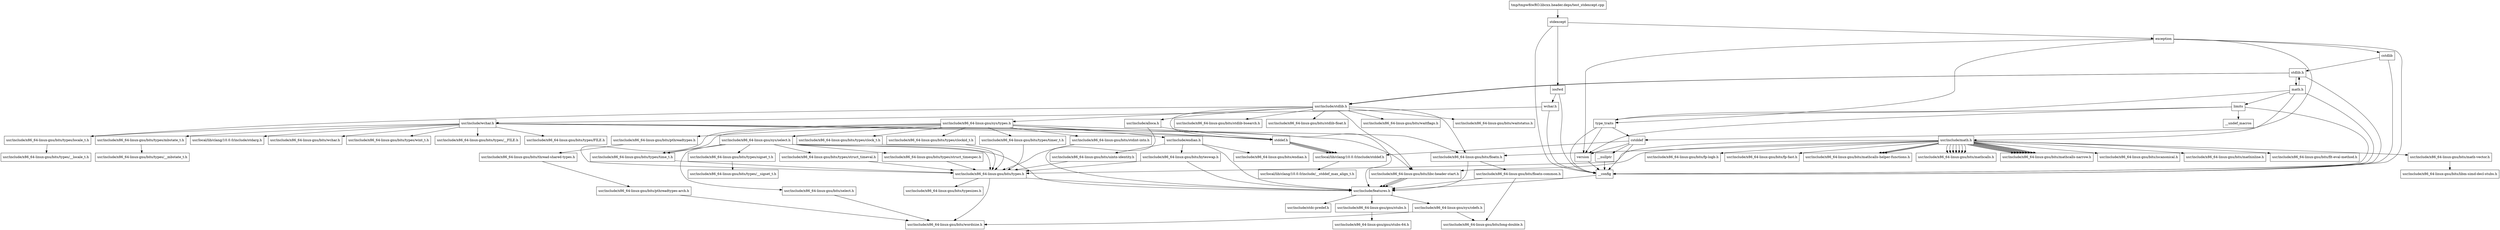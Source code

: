 digraph "dependencies" {
  header_1 [ shape="box", label="stdexcept"];
  header_0 [ shape="box", label="tmp/tmpw8iwRO.libcxx.header.deps/test_stdexcept.cpp"];
  header_2 [ shape="box", label="__config"];
  header_3 [ shape="box", label="usr/include/features.h"];
  header_4 [ shape="box", label="usr/include/stdc-predef.h"];
  header_5 [ shape="box", label="usr/include/x86_64-linux-gnu/sys/cdefs.h"];
  header_6 [ shape="box", label="usr/include/x86_64-linux-gnu/bits/wordsize.h"];
  header_7 [ shape="box", label="usr/include/x86_64-linux-gnu/bits/long-double.h"];
  header_8 [ shape="box", label="usr/include/x86_64-linux-gnu/gnu/stubs.h"];
  header_9 [ shape="box", label="usr/include/x86_64-linux-gnu/gnu/stubs-64.h"];
  header_11 [ shape="box", label="exception"];
  header_12 [ shape="box", label="cstddef"];
  header_13 [ shape="box", label="version"];
  header_14 [ shape="box", label="usr/local/lib/clang/10.0.0/include/stddef.h"];
  header_15 [ shape="box", label="usr/local/lib/clang/10.0.0/include/__stddef_max_align_t.h"];
  header_16 [ shape="box", label="__nullptr"];
  header_17 [ shape="box", label="cstdlib"];
  header_18 [ shape="box", label="stdlib.h"];
  header_19 [ shape="box", label="usr/include/stdlib.h"];
  header_20 [ shape="box", label="usr/include/x86_64-linux-gnu/bits/libc-header-start.h"];
  header_21 [ shape="box", label="stddef.h"];
  header_22 [ shape="box", label="usr/include/x86_64-linux-gnu/bits/waitflags.h"];
  header_23 [ shape="box", label="usr/include/x86_64-linux-gnu/bits/waitstatus.h"];
  header_24 [ shape="box", label="usr/include/x86_64-linux-gnu/bits/floatn.h"];
  header_25 [ shape="box", label="usr/include/x86_64-linux-gnu/bits/floatn-common.h"];
  header_26 [ shape="box", label="usr/include/x86_64-linux-gnu/bits/types/locale_t.h"];
  header_27 [ shape="box", label="usr/include/x86_64-linux-gnu/bits/types/__locale_t.h"];
  header_28 [ shape="box", label="usr/include/x86_64-linux-gnu/sys/types.h"];
  header_29 [ shape="box", label="usr/include/x86_64-linux-gnu/bits/types.h"];
  header_30 [ shape="box", label="usr/include/x86_64-linux-gnu/bits/typesizes.h"];
  header_31 [ shape="box", label="usr/include/x86_64-linux-gnu/bits/types/clock_t.h"];
  header_32 [ shape="box", label="usr/include/x86_64-linux-gnu/bits/types/clockid_t.h"];
  header_33 [ shape="box", label="usr/include/x86_64-linux-gnu/bits/types/time_t.h"];
  header_34 [ shape="box", label="usr/include/x86_64-linux-gnu/bits/types/timer_t.h"];
  header_35 [ shape="box", label="usr/include/x86_64-linux-gnu/bits/stdint-intn.h"];
  header_36 [ shape="box", label="usr/include/endian.h"];
  header_37 [ shape="box", label="usr/include/x86_64-linux-gnu/bits/endian.h"];
  header_38 [ shape="box", label="usr/include/x86_64-linux-gnu/bits/byteswap.h"];
  header_39 [ shape="box", label="usr/include/x86_64-linux-gnu/bits/uintn-identity.h"];
  header_40 [ shape="box", label="usr/include/x86_64-linux-gnu/sys/select.h"];
  header_41 [ shape="box", label="usr/include/x86_64-linux-gnu/bits/select.h"];
  header_42 [ shape="box", label="usr/include/x86_64-linux-gnu/bits/types/sigset_t.h"];
  header_43 [ shape="box", label="usr/include/x86_64-linux-gnu/bits/types/__sigset_t.h"];
  header_44 [ shape="box", label="usr/include/x86_64-linux-gnu/bits/types/struct_timeval.h"];
  header_45 [ shape="box", label="usr/include/x86_64-linux-gnu/bits/types/struct_timespec.h"];
  header_46 [ shape="box", label="usr/include/x86_64-linux-gnu/bits/pthreadtypes.h"];
  header_47 [ shape="box", label="usr/include/x86_64-linux-gnu/bits/thread-shared-types.h"];
  header_48 [ shape="box", label="usr/include/x86_64-linux-gnu/bits/pthreadtypes-arch.h"];
  header_49 [ shape="box", label="usr/include/alloca.h"];
  header_50 [ shape="box", label="usr/include/x86_64-linux-gnu/bits/stdlib-bsearch.h"];
  header_51 [ shape="box", label="usr/include/x86_64-linux-gnu/bits/stdlib-float.h"];
  header_52 [ shape="box", label="math.h"];
  header_53 [ shape="box", label="usr/include/math.h"];
  header_54 [ shape="box", label="usr/include/x86_64-linux-gnu/bits/math-vector.h"];
  header_55 [ shape="box", label="usr/include/x86_64-linux-gnu/bits/libm-simd-decl-stubs.h"];
  header_56 [ shape="box", label="usr/include/x86_64-linux-gnu/bits/flt-eval-method.h"];
  header_57 [ shape="box", label="usr/include/x86_64-linux-gnu/bits/fp-logb.h"];
  header_58 [ shape="box", label="usr/include/x86_64-linux-gnu/bits/fp-fast.h"];
  header_59 [ shape="box", label="usr/include/x86_64-linux-gnu/bits/mathcalls-helper-functions.h"];
  header_60 [ shape="box", label="usr/include/x86_64-linux-gnu/bits/mathcalls.h"];
  header_61 [ shape="box", label="usr/include/x86_64-linux-gnu/bits/mathcalls-narrow.h"];
  header_62 [ shape="box", label="usr/include/x86_64-linux-gnu/bits/iscanonical.h"];
  header_63 [ shape="box", label="usr/include/x86_64-linux-gnu/bits/mathinline.h"];
  header_64 [ shape="box", label="type_traits"];
  header_65 [ shape="box", label="limits"];
  header_66 [ shape="box", label="__undef_macros"];
  header_67 [ shape="box", label="iosfwd"];
  header_68 [ shape="box", label="wchar.h"];
  header_69 [ shape="box", label="usr/include/wchar.h"];
  header_70 [ shape="box", label="usr/local/lib/clang/10.0.0/include/stdarg.h"];
  header_71 [ shape="box", label="usr/include/x86_64-linux-gnu/bits/wchar.h"];
  header_72 [ shape="box", label="usr/include/x86_64-linux-gnu/bits/types/wint_t.h"];
  header_73 [ shape="box", label="usr/include/x86_64-linux-gnu/bits/types/mbstate_t.h"];
  header_74 [ shape="box", label="usr/include/x86_64-linux-gnu/bits/types/__mbstate_t.h"];
  header_75 [ shape="box", label="usr/include/x86_64-linux-gnu/bits/types/__FILE.h"];
  header_76 [ shape="box", label="usr/include/x86_64-linux-gnu/bits/types/FILE.h"];
  header_13 -> header_2;
  header_53 -> header_20;
  header_53 -> header_29;
  header_53 -> header_54;
  header_53 -> header_24;
  header_53 -> header_56;
  header_53 -> header_57;
  header_53 -> header_58;
  header_53 -> header_59;
  header_53 -> header_60;
  header_53 -> header_59;
  header_53 -> header_60;
  header_53 -> header_59;
  header_53 -> header_60;
  header_53 -> header_60;
  header_53 -> header_60;
  header_53 -> header_60;
  header_53 -> header_60;
  header_53 -> header_61;
  header_53 -> header_61;
  header_53 -> header_61;
  header_53 -> header_61;
  header_53 -> header_61;
  header_53 -> header_61;
  header_53 -> header_61;
  header_53 -> header_61;
  header_53 -> header_61;
  header_53 -> header_62;
  header_53 -> header_63;
  header_47 -> header_48;
  header_21 -> header_14;
  header_21 -> header_14;
  header_21 -> header_14;
  header_21 -> header_14;
  header_31 -> header_29;
  header_36 -> header_3;
  header_36 -> header_37;
  header_36 -> header_38;
  header_36 -> header_39;
  header_64 -> header_2;
  header_64 -> header_12;
  header_64 -> header_13;
  header_28 -> header_3;
  header_28 -> header_29;
  header_28 -> header_31;
  header_28 -> header_32;
  header_28 -> header_33;
  header_28 -> header_34;
  header_28 -> header_21;
  header_28 -> header_35;
  header_28 -> header_36;
  header_28 -> header_40;
  header_28 -> header_46;
  header_3 -> header_4;
  header_3 -> header_5;
  header_3 -> header_8;
  header_2 -> header_3;
  header_69 -> header_20;
  header_69 -> header_24;
  header_69 -> header_21;
  header_69 -> header_70;
  header_69 -> header_71;
  header_69 -> header_72;
  header_69 -> header_73;
  header_69 -> header_75;
  header_69 -> header_76;
  header_69 -> header_26;
  header_11 -> header_2;
  header_11 -> header_12;
  header_11 -> header_17;
  header_11 -> header_64;
  header_11 -> header_13;
  header_65 -> header_2;
  header_65 -> header_64;
  header_65 -> header_66;
  header_65 -> header_13;
  header_49 -> header_3;
  header_49 -> header_21;
  header_8 -> header_9;
  header_26 -> header_27;
  header_32 -> header_29;
  header_5 -> header_6;
  header_5 -> header_7;
  header_16 -> header_2;
  header_73 -> header_74;
  header_45 -> header_29;
  header_0 -> header_1;
  header_18 -> header_2;
  header_18 -> header_19;
  header_18 -> header_52;
  header_18 -> header_19;
  header_20 -> header_3;
  header_20 -> header_3;
  header_20 -> header_3;
  header_29 -> header_3;
  header_29 -> header_6;
  header_29 -> header_30;
  header_34 -> header_29;
  header_39 -> header_29;
  header_12 -> header_2;
  header_12 -> header_13;
  header_12 -> header_14;
  header_12 -> header_16;
  header_46 -> header_47;
  header_40 -> header_3;
  header_40 -> header_29;
  header_40 -> header_41;
  header_40 -> header_42;
  header_40 -> header_33;
  header_40 -> header_44;
  header_40 -> header_45;
  header_67 -> header_2;
  header_67 -> header_68;
  header_48 -> header_6;
  header_54 -> header_55;
  header_52 -> header_2;
  header_52 -> header_18;
  header_52 -> header_53;
  header_52 -> header_64;
  header_52 -> header_65;
  header_42 -> header_43;
  header_44 -> header_29;
  header_68 -> header_2;
  header_68 -> header_69;
  header_14 -> header_15;
  header_19 -> header_20;
  header_19 -> header_21;
  header_19 -> header_22;
  header_19 -> header_23;
  header_19 -> header_24;
  header_19 -> header_26;
  header_19 -> header_28;
  header_19 -> header_49;
  header_19 -> header_50;
  header_19 -> header_51;
  header_38 -> header_3;
  header_38 -> header_29;
  header_17 -> header_2;
  header_17 -> header_18;
  header_35 -> header_29;
  header_25 -> header_3;
  header_25 -> header_7;
  header_1 -> header_2;
  header_1 -> header_11;
  header_1 -> header_67;
  header_24 -> header_3;
  header_24 -> header_25;
  header_33 -> header_29;
  header_41 -> header_6;
}
